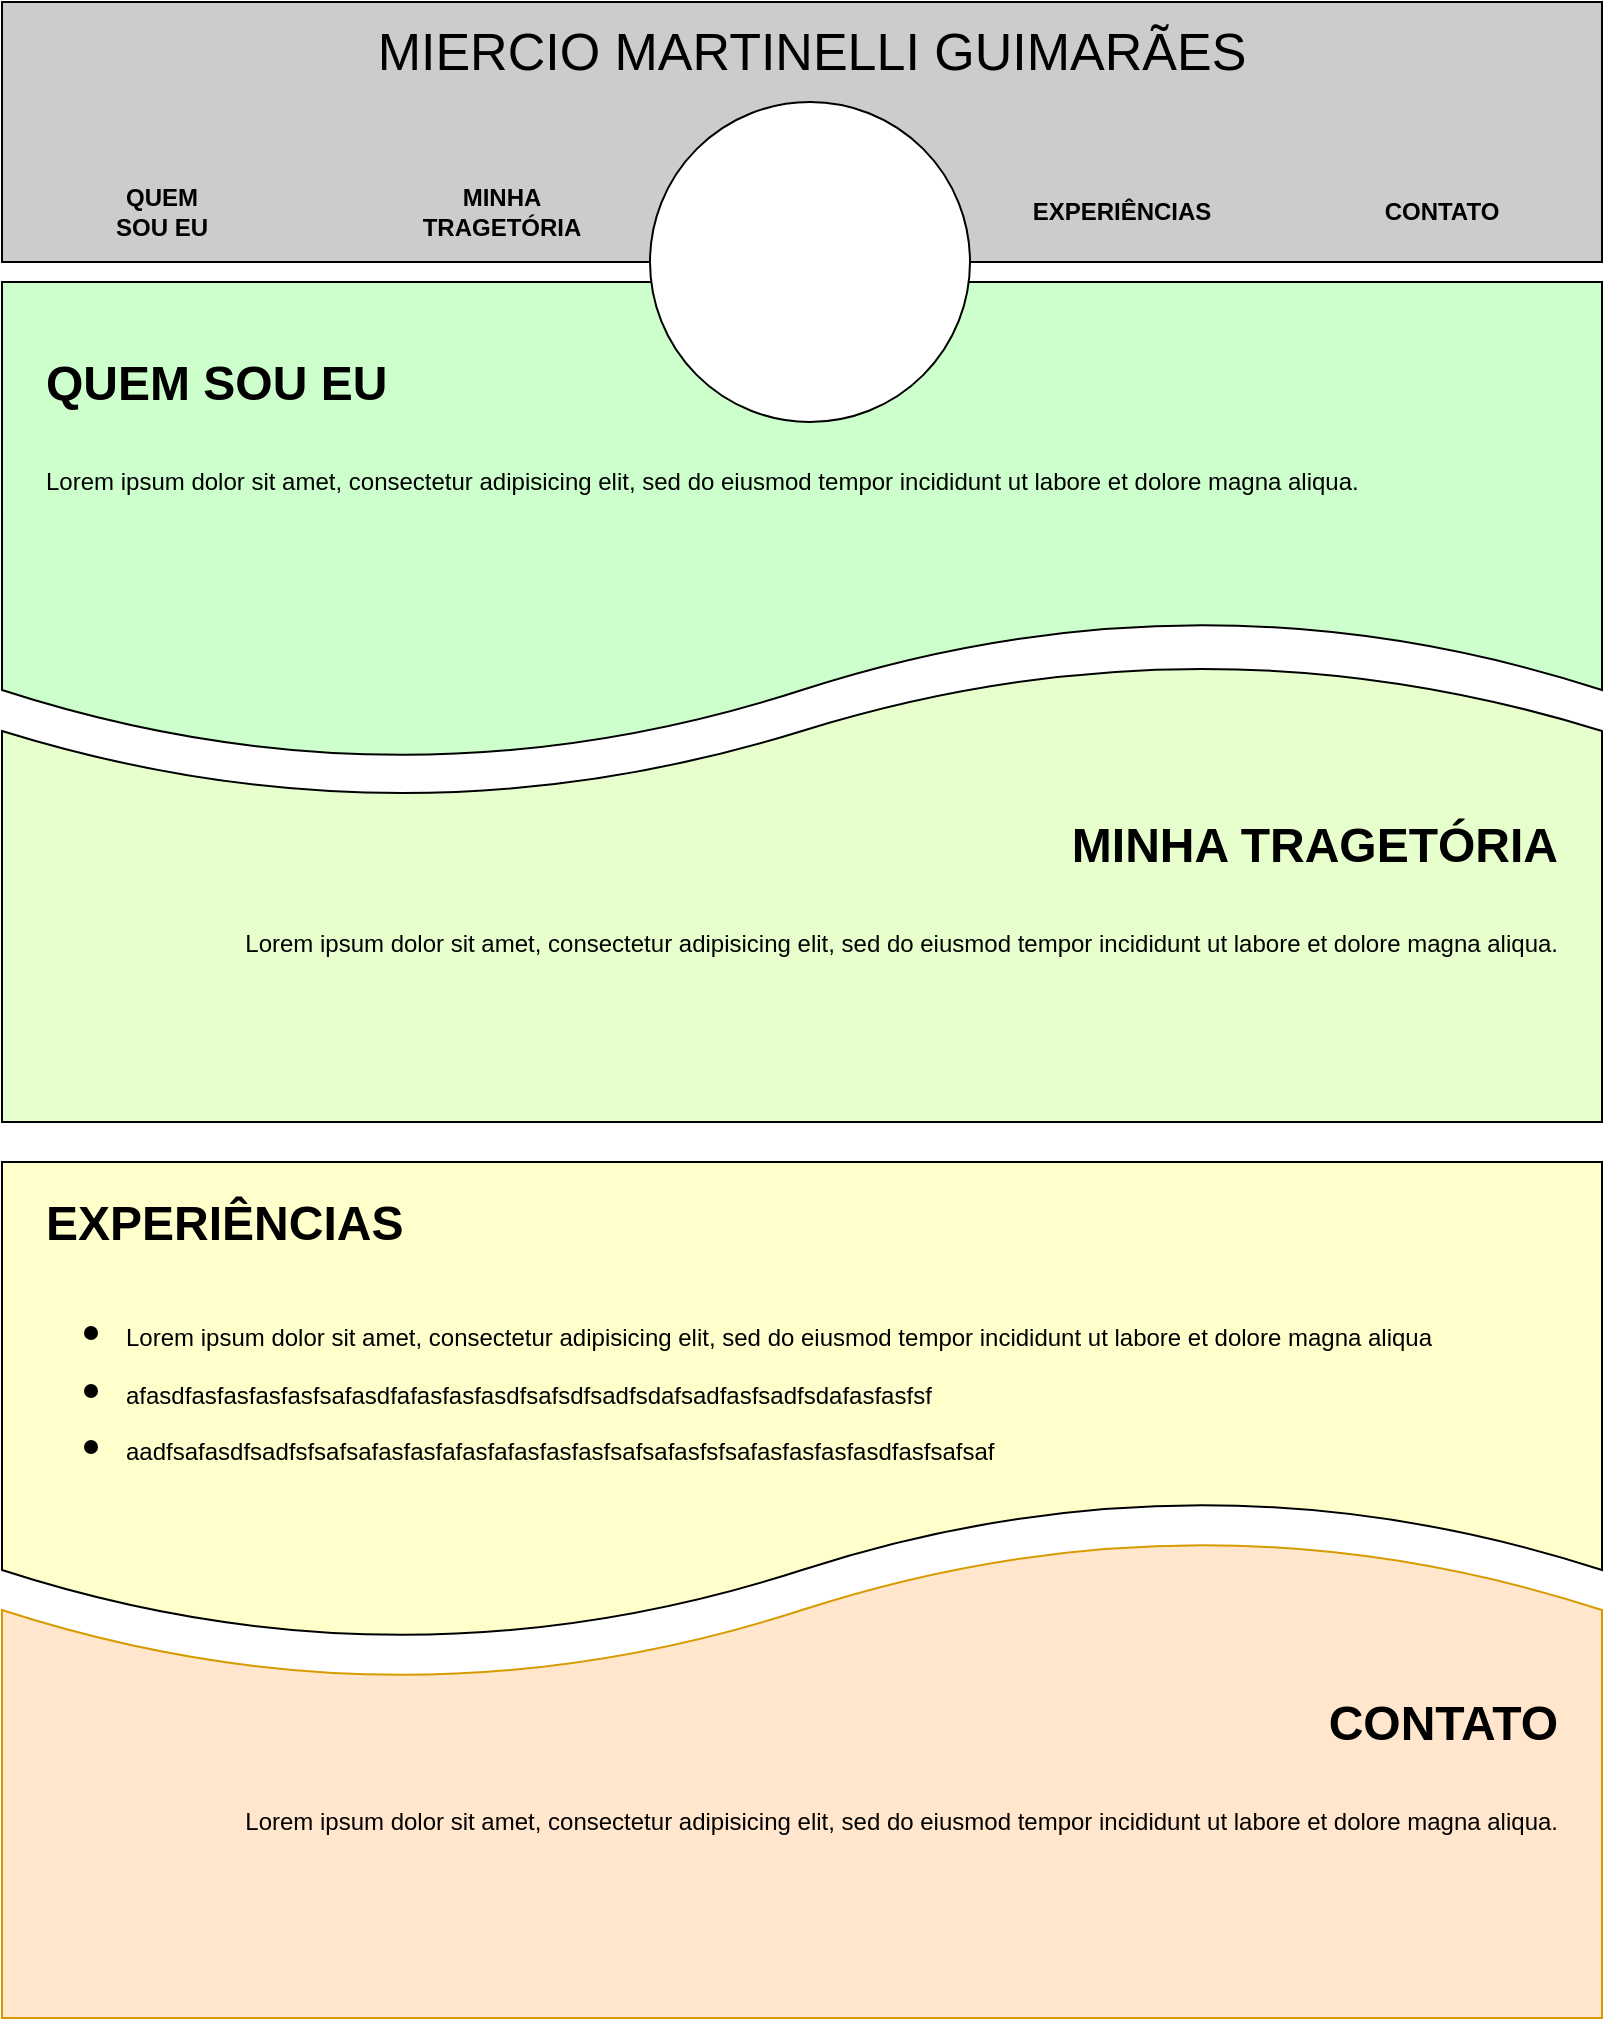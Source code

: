 <mxfile version="24.7.7">
  <diagram name="Página-1" id="_zLNtOthIxGoy3EygHmK">
    <mxGraphModel dx="1500" dy="746" grid="1" gridSize="10" guides="1" tooltips="1" connect="1" arrows="1" fold="1" page="1" pageScale="1" pageWidth="827" pageHeight="1169" math="0" shadow="0">
      <root>
        <mxCell id="0" />
        <mxCell id="1" parent="0" />
        <mxCell id="9llpCdJ2t5yvebPbqUVQ-1" value="" style="whiteSpace=wrap;html=1;aspect=fixed;" vertex="1" parent="1">
          <mxGeometry x="390" y="400" width="50" height="50" as="geometry" />
        </mxCell>
        <mxCell id="9llpCdJ2t5yvebPbqUVQ-3" value="" style="rounded=0;whiteSpace=wrap;html=1;labelBackgroundColor=#CCFF99;fillColor=#CCCCCC;" vertex="1" parent="1">
          <mxGeometry x="10" y="20" width="800" height="130" as="geometry" />
        </mxCell>
        <mxCell id="9llpCdJ2t5yvebPbqUVQ-4" value="MIERCIO MARTINELLI GUIMARÃES" style="text;html=1;align=center;verticalAlign=middle;whiteSpace=wrap;rounded=0;fontSize=26;" vertex="1" parent="1">
          <mxGeometry x="187" y="30" width="456" height="30" as="geometry" />
        </mxCell>
        <mxCell id="9llpCdJ2t5yvebPbqUVQ-5" value="QUEM SOU EU" style="text;html=1;align=center;verticalAlign=middle;whiteSpace=wrap;rounded=0;fontStyle=1" vertex="1" parent="1">
          <mxGeometry x="60" y="110" width="60" height="30" as="geometry" />
        </mxCell>
        <mxCell id="9llpCdJ2t5yvebPbqUVQ-6" value="MINHA TRAGETÓRIA" style="text;html=1;align=center;verticalAlign=middle;whiteSpace=wrap;rounded=0;fontStyle=1" vertex="1" parent="1">
          <mxGeometry x="230" y="110" width="60" height="30" as="geometry" />
        </mxCell>
        <mxCell id="9llpCdJ2t5yvebPbqUVQ-7" value="EXPERIÊNCIAS" style="text;html=1;align=center;verticalAlign=middle;whiteSpace=wrap;rounded=0;fontStyle=1" vertex="1" parent="1">
          <mxGeometry x="540" y="110" width="60" height="30" as="geometry" />
        </mxCell>
        <mxCell id="9llpCdJ2t5yvebPbqUVQ-8" value="CONTATO" style="text;html=1;align=center;verticalAlign=middle;whiteSpace=wrap;rounded=0;fontStyle=1" vertex="1" parent="1">
          <mxGeometry x="700" y="110" width="60" height="30" as="geometry" />
        </mxCell>
        <mxCell id="9llpCdJ2t5yvebPbqUVQ-9" value="" style="shape=document;whiteSpace=wrap;html=1;boundedLbl=1;fillColor=#CCFFCC;" vertex="1" parent="1">
          <mxGeometry x="10" y="160" width="800" height="240" as="geometry" />
        </mxCell>
        <mxCell id="9llpCdJ2t5yvebPbqUVQ-2" value="" style="ellipse;whiteSpace=wrap;html=1;aspect=fixed;" vertex="1" parent="1">
          <mxGeometry x="334" y="70" width="160" height="160" as="geometry" />
        </mxCell>
        <mxCell id="9llpCdJ2t5yvebPbqUVQ-10" value="&lt;h1 style=&quot;margin-top: 0px;&quot;&gt;&lt;span style=&quot;background-color: initial;&quot;&gt;QUEM SOU EU&lt;/span&gt;&lt;/h1&gt;&lt;h1 style=&quot;margin-top: 0px;&quot;&gt;&lt;span style=&quot;background-color: initial; font-size: 12px; font-weight: normal;&quot;&gt;Lorem ipsum dolor sit amet, consectetur adipisicing elit, sed do eiusmod tempor incididunt ut labore et dolore magna aliqua.&lt;/span&gt;&lt;br&gt;&lt;/h1&gt;" style="text;html=1;whiteSpace=wrap;overflow=hidden;rounded=0;" vertex="1" parent="1">
          <mxGeometry x="30" y="190" width="760" height="140" as="geometry" />
        </mxCell>
        <mxCell id="9llpCdJ2t5yvebPbqUVQ-11" value="" style="shape=document;whiteSpace=wrap;html=1;boundedLbl=1;rotation=-180;fillColor=#E6FFCC;" vertex="1" parent="1">
          <mxGeometry x="10" y="350" width="800" height="230" as="geometry" />
        </mxCell>
        <mxCell id="9llpCdJ2t5yvebPbqUVQ-12" value="&lt;h1 style=&quot;margin-top: 0px;&quot;&gt;&lt;span style=&quot;background-color: initial;&quot;&gt;MINHA TRAGETÓRIA&lt;/span&gt;&lt;/h1&gt;&lt;h1 style=&quot;margin-top: 0px;&quot;&gt;&lt;span style=&quot;background-color: initial; font-size: 12px; font-weight: normal;&quot;&gt;Lorem ipsum dolor sit amet, consectetur adipisicing elit, sed do eiusmod tempor incididunt ut labore et dolore magna aliqua.&lt;/span&gt;&lt;br&gt;&lt;/h1&gt;" style="text;html=1;whiteSpace=wrap;overflow=hidden;rounded=0;align=right;" vertex="1" parent="1">
          <mxGeometry x="30" y="421" width="760" height="140" as="geometry" />
        </mxCell>
        <mxCell id="9llpCdJ2t5yvebPbqUVQ-13" value="" style="shape=document;whiteSpace=wrap;html=1;boundedLbl=1;fillColor=#FFFFCC;" vertex="1" parent="1">
          <mxGeometry x="10" y="600" width="800" height="240" as="geometry" />
        </mxCell>
        <mxCell id="9llpCdJ2t5yvebPbqUVQ-14" value="" style="shape=document;whiteSpace=wrap;html=1;boundedLbl=1;rotation=-180;fillColor=#ffe6cc;strokeColor=#d79b00;" vertex="1" parent="1">
          <mxGeometry x="10" y="788" width="800" height="240" as="geometry" />
        </mxCell>
        <mxCell id="9llpCdJ2t5yvebPbqUVQ-15" value="&lt;h1 style=&quot;margin-top: 0px;&quot;&gt;&lt;span style=&quot;background-color: initial;&quot;&gt;EXPERIÊNCIAS&lt;/span&gt;&lt;/h1&gt;&lt;h1 style=&quot;margin-top: 0px;&quot;&gt;&lt;ul&gt;&lt;li&gt;&lt;span style=&quot;background-color: initial; font-size: 12px; font-weight: normal;&quot;&gt;Lorem ipsum dolor sit amet, consectetur adipisicing elit, sed do eiusmod tempor incididunt ut labore et dolore magna aliqua&lt;/span&gt;&lt;/li&gt;&lt;li&gt;&lt;span style=&quot;background-color: initial; font-size: 12px; font-weight: normal;&quot;&gt;afasdfasfasfasfasfsafasdfafasfasfasdfsafsdfsadfsdafsadfasfsadfsdafasfasfsf&lt;/span&gt;&lt;/li&gt;&lt;li&gt;&lt;span style=&quot;background-color: initial; font-size: 12px; font-weight: normal;&quot;&gt;aadfsafasdfsadfsfsafsafasfasfafasfafasfasfasfsafsafasfsfsafasfasfasfasdfasfsafsaf&lt;/span&gt;&lt;/li&gt;&lt;li&gt;&lt;span style=&quot;background-color: initial; font-size: 12px; font-weight: normal;&quot;&gt;afasfsafsfasfsfsafasfasfasfasfasfsafasfsadfsfasfasfasfasfasfasfsafsafsafsa.&lt;/span&gt;&lt;/li&gt;&lt;/ul&gt;&lt;/h1&gt;" style="text;html=1;whiteSpace=wrap;overflow=hidden;rounded=0;align=left;" vertex="1" parent="1">
          <mxGeometry x="30" y="610" width="760" height="140" as="geometry" />
        </mxCell>
        <mxCell id="9llpCdJ2t5yvebPbqUVQ-16" value="&lt;h1 style=&quot;margin-top: 0px;&quot;&gt;&lt;span style=&quot;background-color: initial;&quot;&gt;CONTATO&lt;/span&gt;&lt;/h1&gt;&lt;h1 style=&quot;margin-top: 0px;&quot;&gt;&lt;span style=&quot;background-color: initial; font-size: 12px; font-weight: normal;&quot;&gt;Lorem ipsum dolor sit amet, consectetur adipisicing elit, sed do eiusmod tempor incididunt ut labore et dolore magna aliqua.&lt;/span&gt;&lt;br&gt;&lt;/h1&gt;" style="text;html=1;whiteSpace=wrap;overflow=hidden;rounded=0;align=right;" vertex="1" parent="1">
          <mxGeometry x="30" y="860" width="760" height="140" as="geometry" />
        </mxCell>
      </root>
    </mxGraphModel>
  </diagram>
</mxfile>
